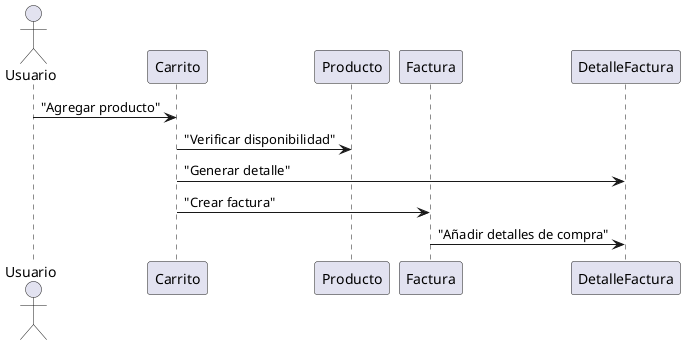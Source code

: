 @startuml
actor Usuario as usuario
participant "Carrito" as carrito
participant "Producto" as producto
participant "Factura" as factura
participant "DetalleFactura" as detalleFactura

usuario -> carrito : "Agregar producto"
carrito -> producto : "Verificar disponibilidad"
carrito -> detalleFactura : "Generar detalle"
carrito -> factura : "Crear factura"
factura -> detalleFactura : "Añadir detalles de compra"
@enduml
